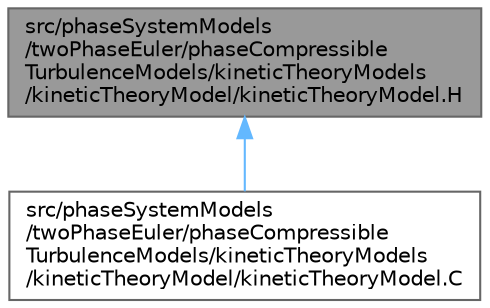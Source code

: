 digraph "src/phaseSystemModels/twoPhaseEuler/phaseCompressibleTurbulenceModels/kineticTheoryModels/kineticTheoryModel/kineticTheoryModel.H"
{
 // LATEX_PDF_SIZE
  bgcolor="transparent";
  edge [fontname=Helvetica,fontsize=10,labelfontname=Helvetica,labelfontsize=10];
  node [fontname=Helvetica,fontsize=10,shape=box,height=0.2,width=0.4];
  Node1 [id="Node000001",label="src/phaseSystemModels\l/twoPhaseEuler/phaseCompressible\lTurbulenceModels/kineticTheoryModels\l/kineticTheoryModel/kineticTheoryModel.H",height=0.2,width=0.4,color="gray40", fillcolor="grey60", style="filled", fontcolor="black",tooltip=" "];
  Node1 -> Node2 [id="edge1_Node000001_Node000002",dir="back",color="steelblue1",style="solid",tooltip=" "];
  Node2 [id="Node000002",label="src/phaseSystemModels\l/twoPhaseEuler/phaseCompressible\lTurbulenceModels/kineticTheoryModels\l/kineticTheoryModel/kineticTheoryModel.C",height=0.2,width=0.4,color="grey40", fillcolor="white", style="filled",URL="$twoPhaseEuler_2phaseCompressibleTurbulenceModels_2kineticTheoryModels_2kineticTheoryModel_2kineticTheoryModel_8C.html",tooltip=" "];
}
